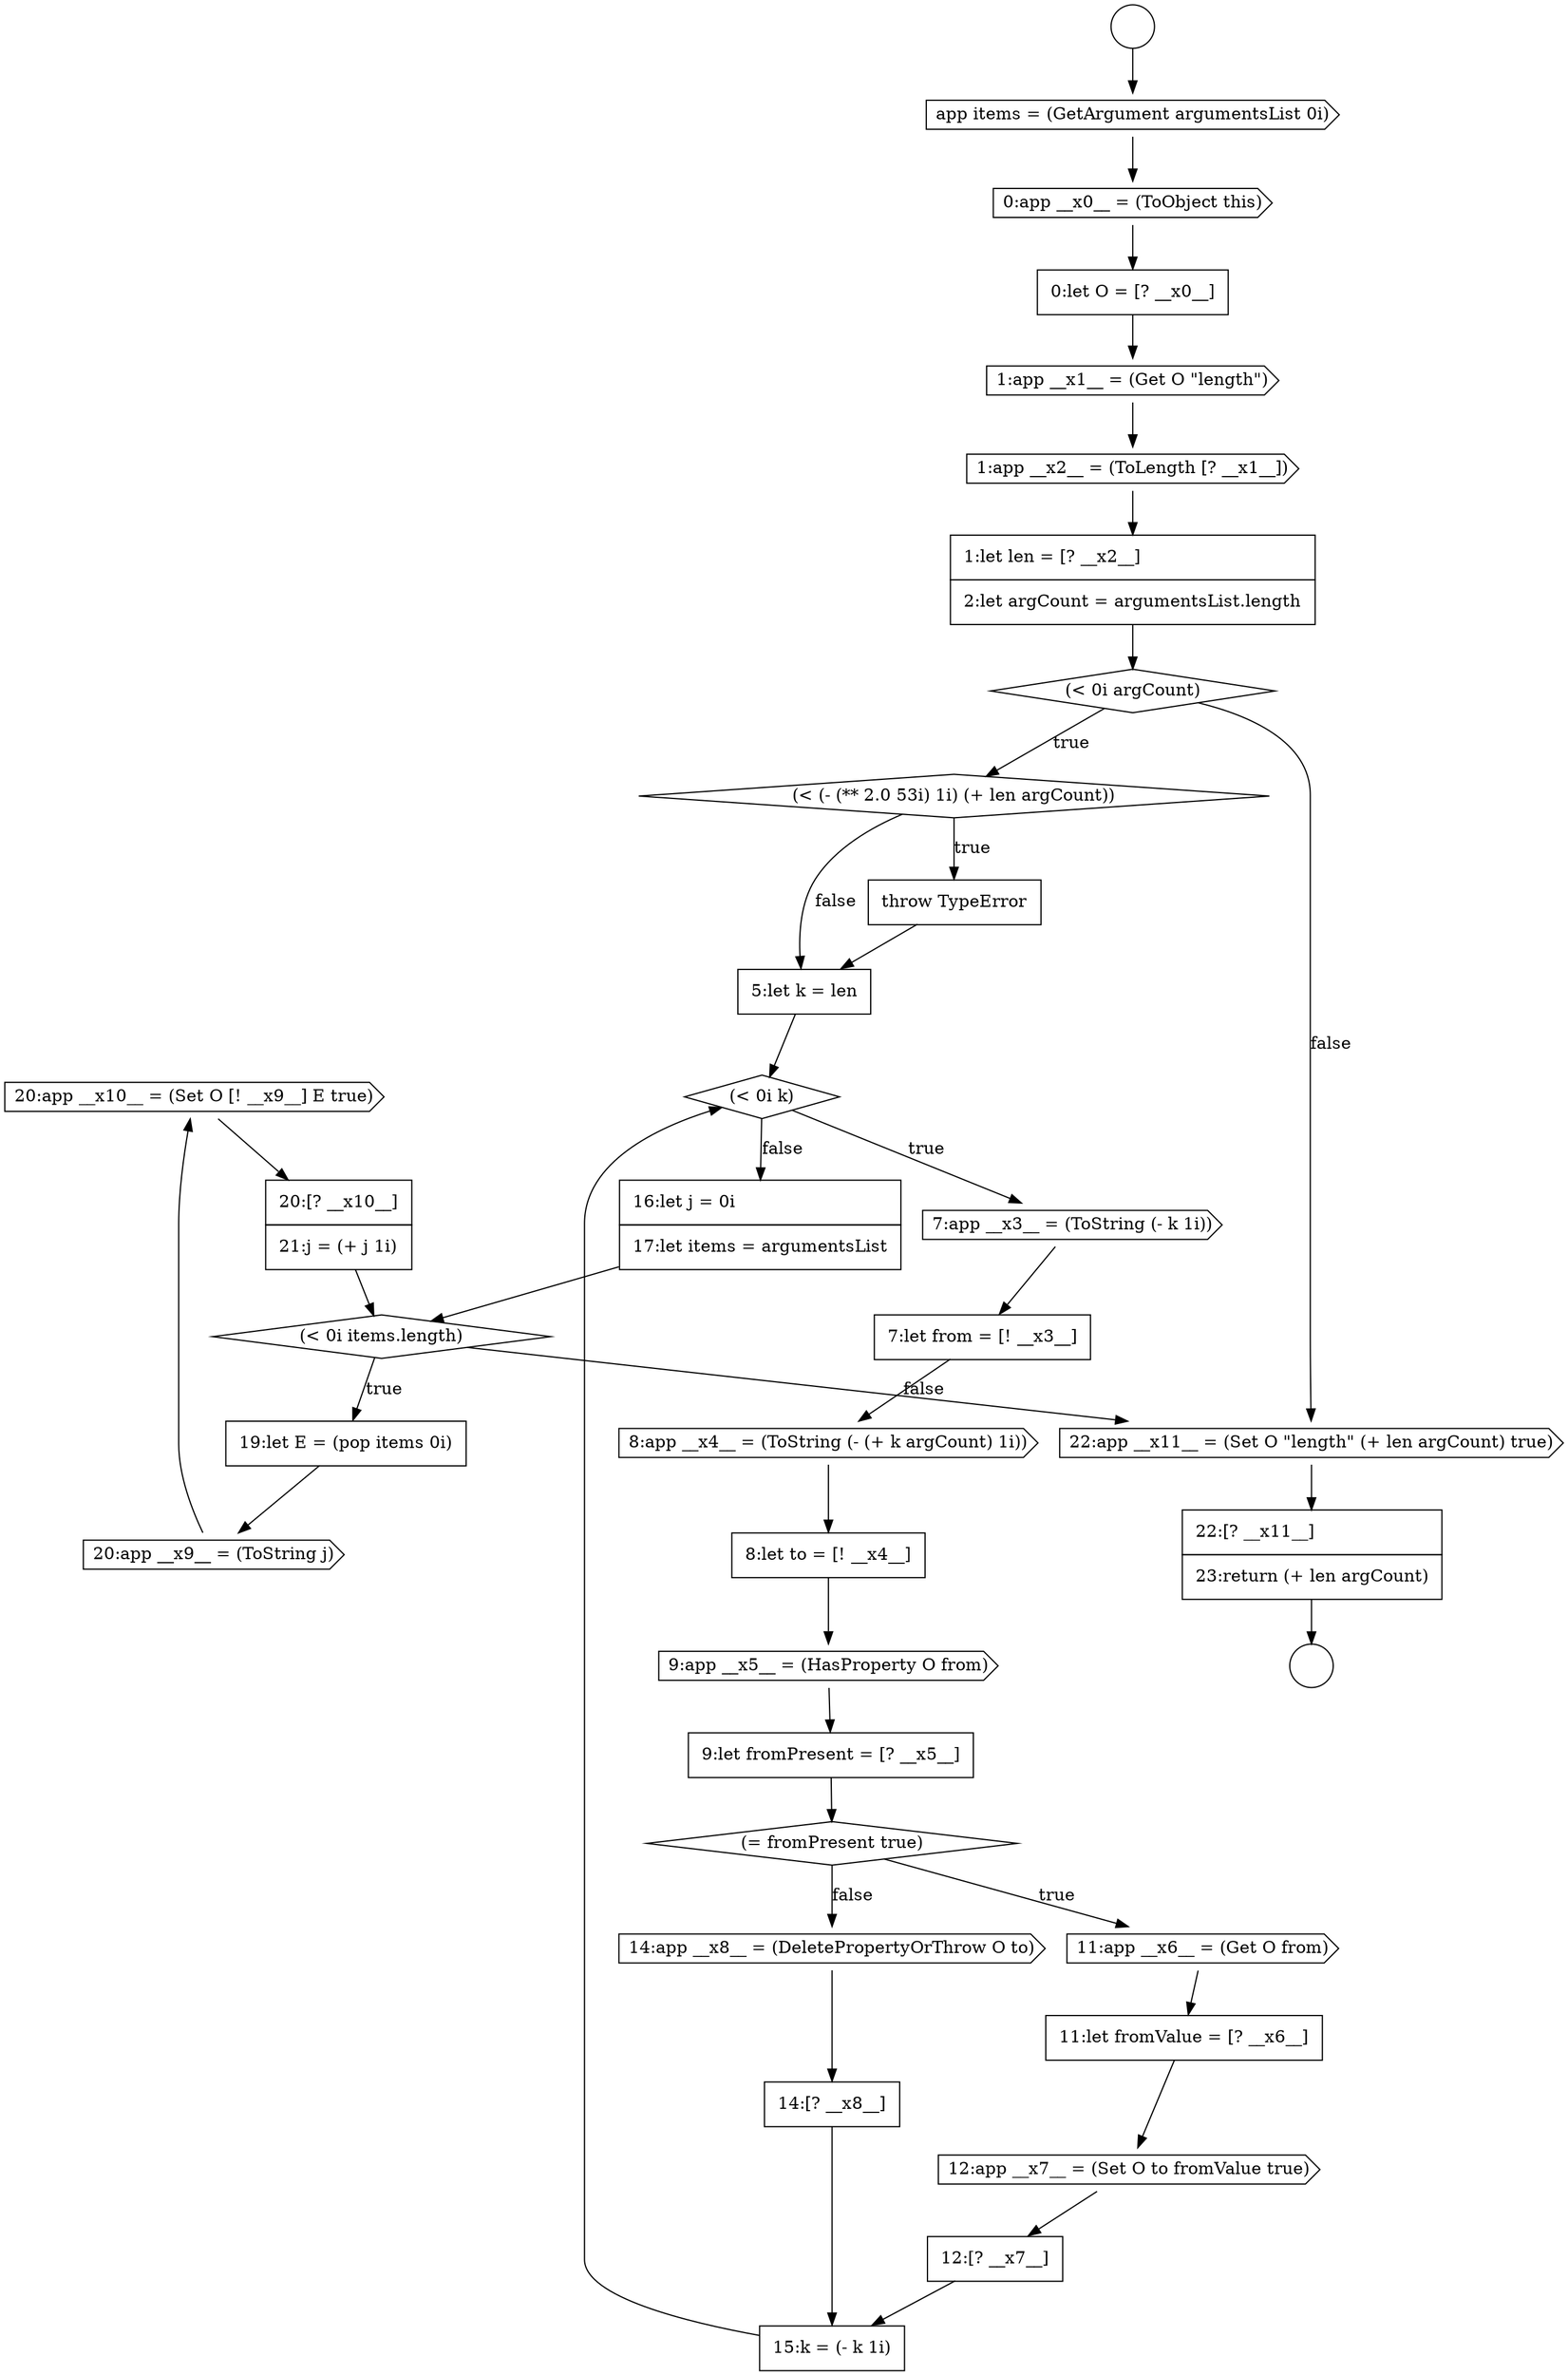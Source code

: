 digraph {
  node15656 [shape=cds, label=<<font color="black">20:app __x10__ = (Set O [! __x9__] E true)</font>> color="black" fillcolor="white" style=filled]
  node15637 [shape=diamond, label=<<font color="black">(&lt; 0i k)</font>> color="black" fillcolor="white" style=filled]
  node15648 [shape=none, margin=0, label=<<font color="black">
    <table border="0" cellborder="1" cellspacing="0" cellpadding="10">
      <tr><td align="left">12:[? __x7__]</td></tr>
    </table>
  </font>> color="black" fillcolor="white" style=filled]
  node15633 [shape=diamond, label=<<font color="black">(&lt; 0i argCount)</font>> color="black" fillcolor="white" style=filled]
  node15659 [shape=none, margin=0, label=<<font color="black">
    <table border="0" cellborder="1" cellspacing="0" cellpadding="10">
      <tr><td align="left">22:[? __x11__]</td></tr>
      <tr><td align="left">23:return (+ len argCount)</td></tr>
    </table>
  </font>> color="black" fillcolor="white" style=filled]
  node15634 [shape=diamond, label=<<font color="black">(&lt; (- (** 2.0 53i) 1i) (+ len argCount))</font>> color="black" fillcolor="white" style=filled]
  node15654 [shape=none, margin=0, label=<<font color="black">
    <table border="0" cellborder="1" cellspacing="0" cellpadding="10">
      <tr><td align="left">19:let E = (pop items 0i)</td></tr>
    </table>
  </font>> color="black" fillcolor="white" style=filled]
  node15626 [shape=circle label=" " color="black" fillcolor="white" style=filled]
  node15635 [shape=none, margin=0, label=<<font color="black">
    <table border="0" cellborder="1" cellspacing="0" cellpadding="10">
      <tr><td align="left">throw TypeError</td></tr>
    </table>
  </font>> color="black" fillcolor="white" style=filled]
  node15657 [shape=none, margin=0, label=<<font color="black">
    <table border="0" cellborder="1" cellspacing="0" cellpadding="10">
      <tr><td align="left">20:[? __x10__]</td></tr>
      <tr><td align="left">21:j = (+ j 1i)</td></tr>
    </table>
  </font>> color="black" fillcolor="white" style=filled]
  node15658 [shape=cds, label=<<font color="black">22:app __x11__ = (Set O &quot;length&quot; (+ len argCount) true)</font>> color="black" fillcolor="white" style=filled]
  node15629 [shape=none, margin=0, label=<<font color="black">
    <table border="0" cellborder="1" cellspacing="0" cellpadding="10">
      <tr><td align="left">0:let O = [? __x0__]</td></tr>
    </table>
  </font>> color="black" fillcolor="white" style=filled]
  node15643 [shape=none, margin=0, label=<<font color="black">
    <table border="0" cellborder="1" cellspacing="0" cellpadding="10">
      <tr><td align="left">9:let fromPresent = [? __x5__]</td></tr>
    </table>
  </font>> color="black" fillcolor="white" style=filled]
  node15628 [shape=cds, label=<<font color="black">0:app __x0__ = (ToObject this)</font>> color="black" fillcolor="white" style=filled]
  node15651 [shape=none, margin=0, label=<<font color="black">
    <table border="0" cellborder="1" cellspacing="0" cellpadding="10">
      <tr><td align="left">15:k = (- k 1i)</td></tr>
    </table>
  </font>> color="black" fillcolor="white" style=filled]
  node15632 [shape=none, margin=0, label=<<font color="black">
    <table border="0" cellborder="1" cellspacing="0" cellpadding="10">
      <tr><td align="left">1:let len = [? __x2__]</td></tr>
      <tr><td align="left">2:let argCount = argumentsList.length</td></tr>
    </table>
  </font>> color="black" fillcolor="white" style=filled]
  node15655 [shape=cds, label=<<font color="black">20:app __x9__ = (ToString j)</font>> color="black" fillcolor="white" style=filled]
  node15642 [shape=cds, label=<<font color="black">9:app __x5__ = (HasProperty O from)</font>> color="black" fillcolor="white" style=filled]
  node15627 [shape=cds, label=<<font color="black">app items = (GetArgument argumentsList 0i)</font>> color="black" fillcolor="white" style=filled]
  node15650 [shape=none, margin=0, label=<<font color="black">
    <table border="0" cellborder="1" cellspacing="0" cellpadding="10">
      <tr><td align="left">14:[? __x8__]</td></tr>
    </table>
  </font>> color="black" fillcolor="white" style=filled]
  node15631 [shape=cds, label=<<font color="black">1:app __x2__ = (ToLength [? __x1__])</font>> color="black" fillcolor="white" style=filled]
  node15638 [shape=cds, label=<<font color="black">7:app __x3__ = (ToString (- k 1i))</font>> color="black" fillcolor="white" style=filled]
  node15639 [shape=none, margin=0, label=<<font color="black">
    <table border="0" cellborder="1" cellspacing="0" cellpadding="10">
      <tr><td align="left">7:let from = [! __x3__]</td></tr>
    </table>
  </font>> color="black" fillcolor="white" style=filled]
  node15646 [shape=none, margin=0, label=<<font color="black">
    <table border="0" cellborder="1" cellspacing="0" cellpadding="10">
      <tr><td align="left">11:let fromValue = [? __x6__]</td></tr>
    </table>
  </font>> color="black" fillcolor="white" style=filled]
  node15641 [shape=none, margin=0, label=<<font color="black">
    <table border="0" cellborder="1" cellspacing="0" cellpadding="10">
      <tr><td align="left">8:let to = [! __x4__]</td></tr>
    </table>
  </font>> color="black" fillcolor="white" style=filled]
  node15630 [shape=cds, label=<<font color="black">1:app __x1__ = (Get O &quot;length&quot;)</font>> color="black" fillcolor="white" style=filled]
  node15649 [shape=cds, label=<<font color="black">14:app __x8__ = (DeletePropertyOrThrow O to)</font>> color="black" fillcolor="white" style=filled]
  node15645 [shape=cds, label=<<font color="black">11:app __x6__ = (Get O from)</font>> color="black" fillcolor="white" style=filled]
  node15640 [shape=cds, label=<<font color="black">8:app __x4__ = (ToString (- (+ k argCount) 1i))</font>> color="black" fillcolor="white" style=filled]
  node15644 [shape=diamond, label=<<font color="black">(= fromPresent true)</font>> color="black" fillcolor="white" style=filled]
  node15625 [shape=circle label=" " color="black" fillcolor="white" style=filled]
  node15653 [shape=diamond, label=<<font color="black">(&lt; 0i items.length)</font>> color="black" fillcolor="white" style=filled]
  node15652 [shape=none, margin=0, label=<<font color="black">
    <table border="0" cellborder="1" cellspacing="0" cellpadding="10">
      <tr><td align="left">16:let j = 0i</td></tr>
      <tr><td align="left">17:let items = argumentsList</td></tr>
    </table>
  </font>> color="black" fillcolor="white" style=filled]
  node15647 [shape=cds, label=<<font color="black">12:app __x7__ = (Set O to fromValue true)</font>> color="black" fillcolor="white" style=filled]
  node15636 [shape=none, margin=0, label=<<font color="black">
    <table border="0" cellborder="1" cellspacing="0" cellpadding="10">
      <tr><td align="left">5:let k = len</td></tr>
    </table>
  </font>> color="black" fillcolor="white" style=filled]
  node15625 -> node15627 [ color="black"]
  node15636 -> node15637 [ color="black"]
  node15648 -> node15651 [ color="black"]
  node15653 -> node15654 [label=<<font color="black">true</font>> color="black"]
  node15653 -> node15658 [label=<<font color="black">false</font>> color="black"]
  node15643 -> node15644 [ color="black"]
  node15651 -> node15637 [ color="black"]
  node15655 -> node15656 [ color="black"]
  node15627 -> node15628 [ color="black"]
  node15646 -> node15647 [ color="black"]
  node15659 -> node15626 [ color="black"]
  node15658 -> node15659 [ color="black"]
  node15630 -> node15631 [ color="black"]
  node15629 -> node15630 [ color="black"]
  node15652 -> node15653 [ color="black"]
  node15634 -> node15635 [label=<<font color="black">true</font>> color="black"]
  node15634 -> node15636 [label=<<font color="black">false</font>> color="black"]
  node15650 -> node15651 [ color="black"]
  node15656 -> node15657 [ color="black"]
  node15633 -> node15634 [label=<<font color="black">true</font>> color="black"]
  node15633 -> node15658 [label=<<font color="black">false</font>> color="black"]
  node15647 -> node15648 [ color="black"]
  node15654 -> node15655 [ color="black"]
  node15640 -> node15641 [ color="black"]
  node15639 -> node15640 [ color="black"]
  node15642 -> node15643 [ color="black"]
  node15632 -> node15633 [ color="black"]
  node15657 -> node15653 [ color="black"]
  node15637 -> node15638 [label=<<font color="black">true</font>> color="black"]
  node15637 -> node15652 [label=<<font color="black">false</font>> color="black"]
  node15649 -> node15650 [ color="black"]
  node15641 -> node15642 [ color="black"]
  node15644 -> node15645 [label=<<font color="black">true</font>> color="black"]
  node15644 -> node15649 [label=<<font color="black">false</font>> color="black"]
  node15631 -> node15632 [ color="black"]
  node15645 -> node15646 [ color="black"]
  node15638 -> node15639 [ color="black"]
  node15635 -> node15636 [ color="black"]
  node15628 -> node15629 [ color="black"]
}
